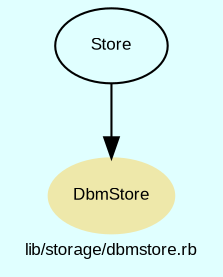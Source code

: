 digraph TopLevel {
    compound = true
    bgcolor = lightcyan1
    fontname = Arial
    fontsize = 8
    label = "lib/storage/dbmstore.rb"
    node [
        fontname = Arial,
        fontsize = 8,
        color = black
    ]

    DbmStore [
        fontcolor = black,
        URL = "classes/DbmStore.html",
        shape = ellipse,
        color = palegoldenrod,
        style = filled,
        label = "DbmStore"
    ]

    Store [
        URL = "classes/Store.html",
        label = "Store"
    ]

    Store -> DbmStore [

    ]

}

